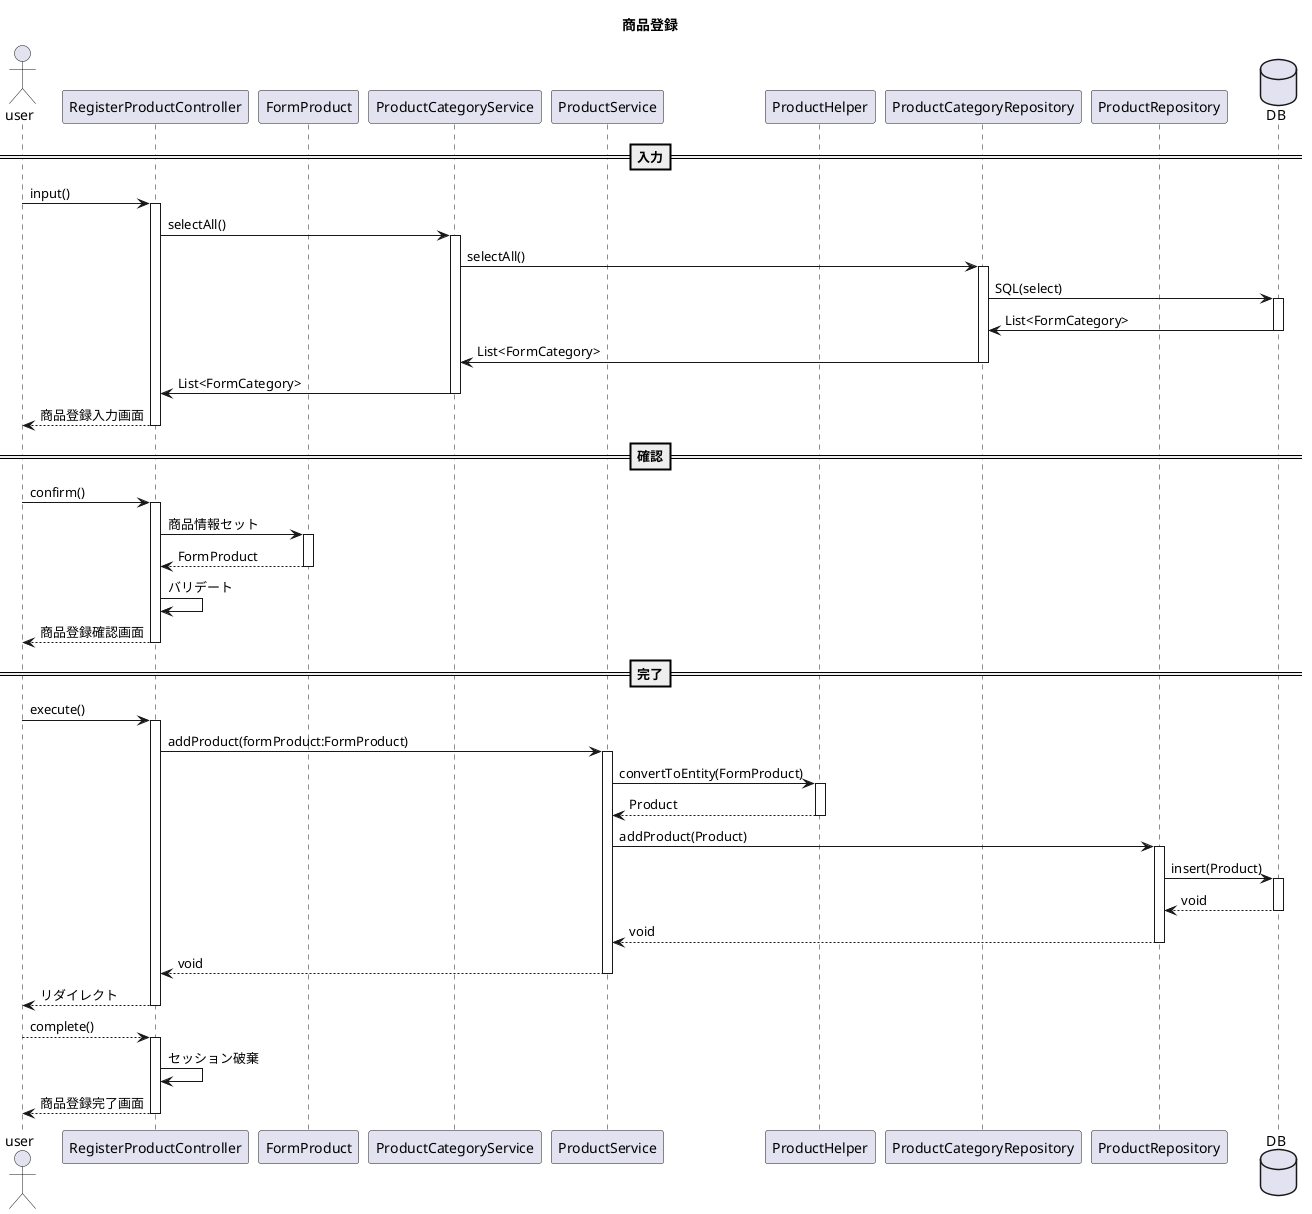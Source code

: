 @startuml
title 商品登録
actor user
participant RegisterProductController as Controller
participant FormProduct as Form
participant ProductCategoryService as Service1
participant ProductService as Service
participant ProductHelper as Helper
participant ProductCategoryRepository as Repository1
participant ProductRepository as Repository
database DB

==入力==
user -> Controller++:input()
Controller -> Service1++:selectAll()
Service1 -> Repository1++:selectAll()
Repository1 -> DB++:SQL(select)
DB -> Repository1 --:List<FormCategory>
Repository1 -> Service1--:List<FormCategory>
Service1 -> Controller--:List<FormCategory>
user <-- Controller--:商品登録入力画面
==確認==
user -> Controller++:confirm()
Controller -> Form++:商品情報セット
Controller <-- Form--:FormProduct
Controller -> Controller:バリデート
user <-- Controller--:商品登録確認画面
==完了==
user -> Controller++:execute()
Controller -> Service++:addProduct(formProduct:FormProduct)
Service -> Helper++:convertToEntity(FormProduct)
Service <-- Helper--:Product
Service -> Repository++:addProduct(Product)
Repository -> DB++:insert(Product)
Repository <-- DB--:void
Service <-- Repository--:void
Controller <-- Service--:void
user <-- Controller--:リダイレクト
user --> Controller++:complete()
Controller -> Controller:セッション破棄
user <-- Controller--:商品登録完了画面

@enduml